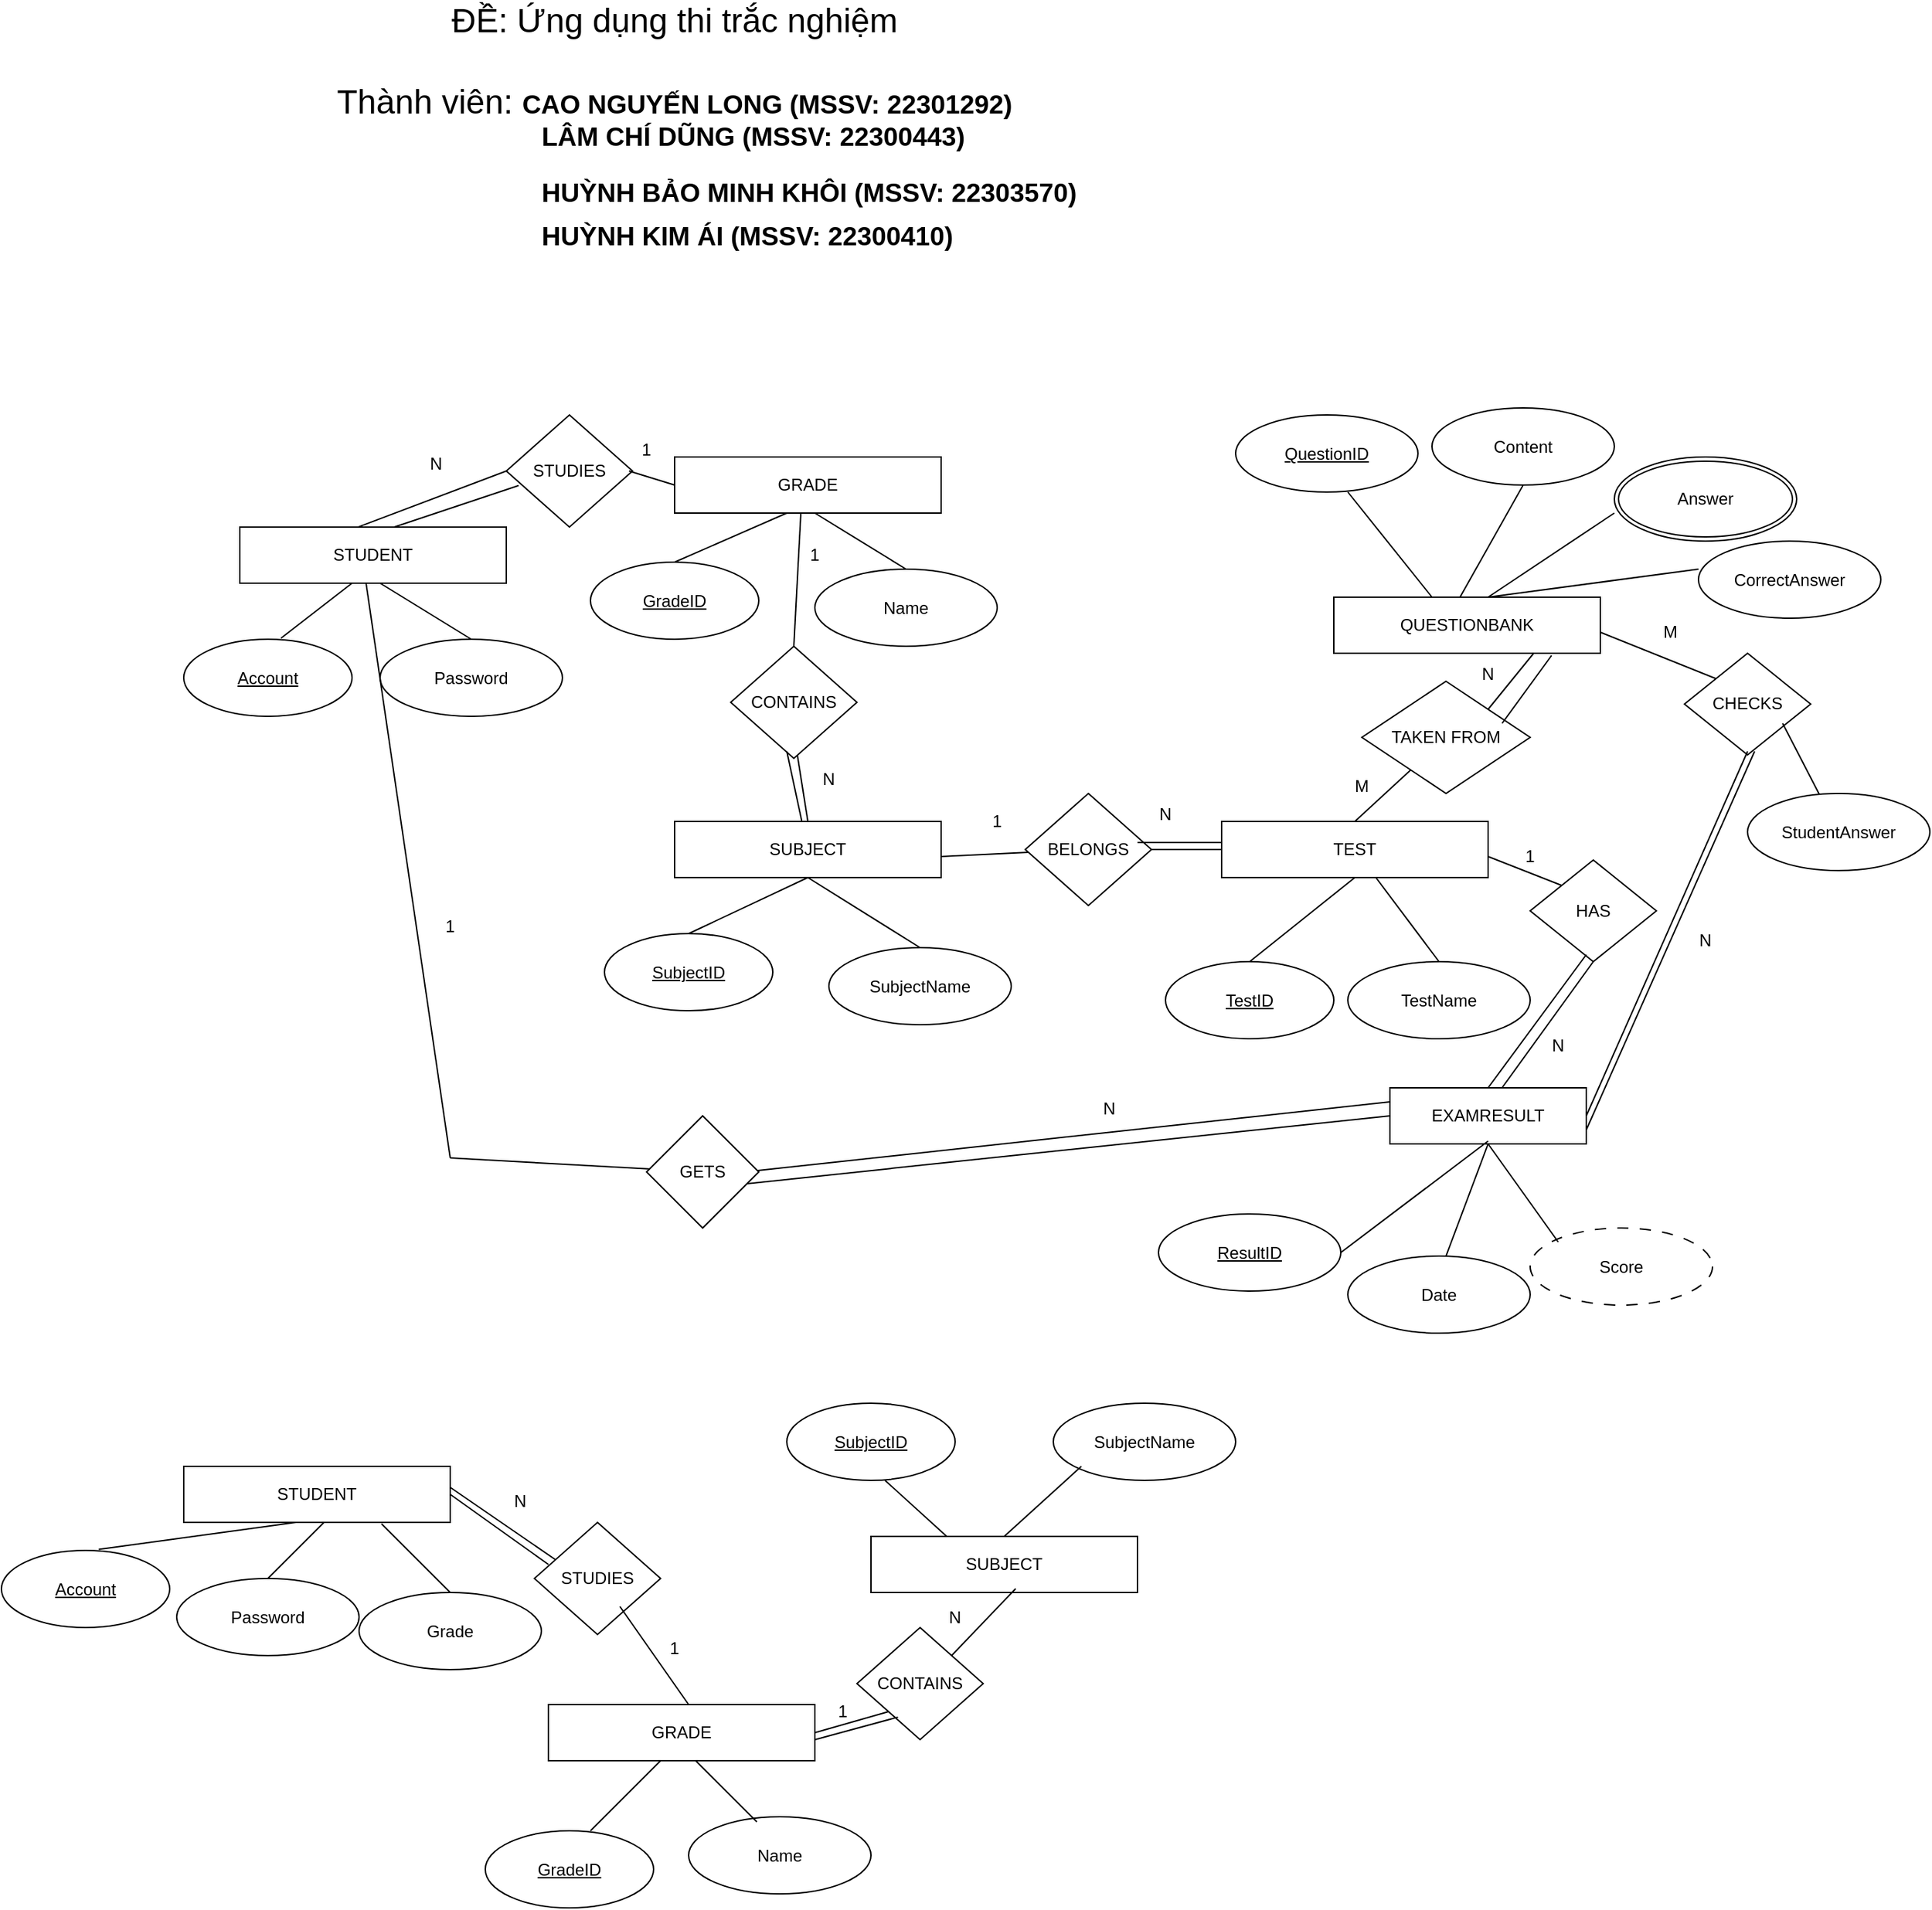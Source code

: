 <mxfile version="26.1.1">
  <diagram name="Page-1" id="QpKDqOSiUBuZpzBgQhZy">
    <mxGraphModel dx="841" dy="455" grid="1" gridSize="10" guides="1" tooltips="1" connect="1" arrows="1" fold="1" page="1" pageScale="1" pageWidth="850" pageHeight="1100" math="0" shadow="0">
      <root>
        <mxCell id="0" />
        <mxCell id="1" parent="0" />
        <mxCell id="HrR0BcFESYS-VwOvqmDG-79" value="STUDENT" style="rounded=0;whiteSpace=wrap;html=1;" parent="1" vertex="1">
          <mxGeometry x="200" y="470" width="190" height="40" as="geometry" />
        </mxCell>
        <mxCell id="HrR0BcFESYS-VwOvqmDG-80" value="Account" style="ellipse;whiteSpace=wrap;html=1;fontStyle=4" parent="1" vertex="1">
          <mxGeometry x="160" y="550" width="120" height="55" as="geometry" />
        </mxCell>
        <mxCell id="HrR0BcFESYS-VwOvqmDG-81" value="Password" style="ellipse;whiteSpace=wrap;html=1;" parent="1" vertex="1">
          <mxGeometry x="300" y="550" width="130" height="55" as="geometry" />
        </mxCell>
        <mxCell id="HrR0BcFESYS-VwOvqmDG-83" value="" style="endArrow=none;html=1;rounded=0;exitX=0.578;exitY=-0.014;exitDx=0;exitDy=0;exitPerimeter=0;" parent="1" source="HrR0BcFESYS-VwOvqmDG-80" edge="1">
          <mxGeometry width="50" height="50" relative="1" as="geometry">
            <mxPoint x="230" y="560" as="sourcePoint" />
            <mxPoint x="280" y="510" as="targetPoint" />
          </mxGeometry>
        </mxCell>
        <mxCell id="HrR0BcFESYS-VwOvqmDG-84" value="" style="endArrow=none;html=1;rounded=0;entryX=0.5;entryY=0;entryDx=0;entryDy=0;" parent="1" target="HrR0BcFESYS-VwOvqmDG-81" edge="1">
          <mxGeometry width="50" height="50" relative="1" as="geometry">
            <mxPoint x="300" y="510" as="sourcePoint" />
            <mxPoint x="360" y="540" as="targetPoint" />
          </mxGeometry>
        </mxCell>
        <mxCell id="HrR0BcFESYS-VwOvqmDG-85" value="SUBJECT" style="rounded=0;whiteSpace=wrap;html=1;" parent="1" vertex="1">
          <mxGeometry x="510" y="680" width="190" height="40" as="geometry" />
        </mxCell>
        <mxCell id="HrR0BcFESYS-VwOvqmDG-86" value="SubjectID" style="ellipse;whiteSpace=wrap;html=1;fontStyle=4" parent="1" vertex="1">
          <mxGeometry x="460" y="760" width="120" height="55" as="geometry" />
        </mxCell>
        <mxCell id="HrR0BcFESYS-VwOvqmDG-87" value="SubjectName" style="ellipse;whiteSpace=wrap;html=1;" parent="1" vertex="1">
          <mxGeometry x="620" y="770" width="130" height="55" as="geometry" />
        </mxCell>
        <mxCell id="HrR0BcFESYS-VwOvqmDG-90" value="GRADE" style="rounded=0;whiteSpace=wrap;html=1;" parent="1" vertex="1">
          <mxGeometry x="510" y="420" width="190" height="40" as="geometry" />
        </mxCell>
        <mxCell id="HrR0BcFESYS-VwOvqmDG-91" value="GradeID" style="ellipse;whiteSpace=wrap;html=1;fontStyle=4" parent="1" vertex="1">
          <mxGeometry x="450" y="495" width="120" height="55" as="geometry" />
        </mxCell>
        <mxCell id="HrR0BcFESYS-VwOvqmDG-93" value="Name" style="ellipse;whiteSpace=wrap;html=1;" parent="1" vertex="1">
          <mxGeometry x="610" y="500" width="130" height="55" as="geometry" />
        </mxCell>
        <mxCell id="HrR0BcFESYS-VwOvqmDG-94" value="QUESTIONBANK" style="rounded=0;whiteSpace=wrap;html=1;" parent="1" vertex="1">
          <mxGeometry x="980" y="520" width="190" height="40" as="geometry" />
        </mxCell>
        <mxCell id="HrR0BcFESYS-VwOvqmDG-95" value="" style="endArrow=none;html=1;rounded=0;exitX=0.5;exitY=0;exitDx=0;exitDy=0;" parent="1" source="HrR0BcFESYS-VwOvqmDG-91" edge="1">
          <mxGeometry width="50" height="50" relative="1" as="geometry">
            <mxPoint x="540" y="510" as="sourcePoint" />
            <mxPoint x="590" y="460" as="targetPoint" />
          </mxGeometry>
        </mxCell>
        <mxCell id="HrR0BcFESYS-VwOvqmDG-96" value="" style="endArrow=none;html=1;rounded=0;exitX=0.5;exitY=0;exitDx=0;exitDy=0;" parent="1" source="HrR0BcFESYS-VwOvqmDG-93" edge="1">
          <mxGeometry width="50" height="50" relative="1" as="geometry">
            <mxPoint x="560" y="510" as="sourcePoint" />
            <mxPoint x="610" y="460" as="targetPoint" />
          </mxGeometry>
        </mxCell>
        <mxCell id="HrR0BcFESYS-VwOvqmDG-98" value="STUDIES" style="rhombus;whiteSpace=wrap;html=1;" parent="1" vertex="1">
          <mxGeometry x="390" y="390" width="90" height="80" as="geometry" />
        </mxCell>
        <mxCell id="HrR0BcFESYS-VwOvqmDG-99" value="" style="endArrow=none;html=1;rounded=0;exitX=0.446;exitY=-0.004;exitDx=0;exitDy=0;exitPerimeter=0;" parent="1" source="HrR0BcFESYS-VwOvqmDG-79" edge="1">
          <mxGeometry width="50" height="50" relative="1" as="geometry">
            <mxPoint x="340" y="480" as="sourcePoint" />
            <mxPoint x="390" y="430" as="targetPoint" />
          </mxGeometry>
        </mxCell>
        <mxCell id="HrR0BcFESYS-VwOvqmDG-100" value="" style="endArrow=none;html=1;rounded=0;exitX=0.446;exitY=-0.004;exitDx=0;exitDy=0;exitPerimeter=0;entryX=0;entryY=0.5;entryDx=0;entryDy=0;" parent="1" target="HrR0BcFESYS-VwOvqmDG-90" edge="1">
          <mxGeometry width="50" height="50" relative="1" as="geometry">
            <mxPoint x="477.5" y="430" as="sourcePoint" />
            <mxPoint x="582.5" y="390" as="targetPoint" />
          </mxGeometry>
        </mxCell>
        <mxCell id="HrR0BcFESYS-VwOvqmDG-101" value="N" style="text;html=1;align=center;verticalAlign=middle;whiteSpace=wrap;rounded=0;" parent="1" vertex="1">
          <mxGeometry x="310" y="410" width="60" height="30" as="geometry" />
        </mxCell>
        <mxCell id="HrR0BcFESYS-VwOvqmDG-102" value="1" style="text;html=1;align=center;verticalAlign=middle;whiteSpace=wrap;rounded=0;" parent="1" vertex="1">
          <mxGeometry x="460" y="400" width="60" height="30" as="geometry" />
        </mxCell>
        <mxCell id="HrR0BcFESYS-VwOvqmDG-108" value="" style="endArrow=none;html=1;rounded=0;entryX=0.097;entryY=0.63;entryDx=0;entryDy=0;entryPerimeter=0;" parent="1" target="HrR0BcFESYS-VwOvqmDG-98" edge="1">
          <mxGeometry width="50" height="50" relative="1" as="geometry">
            <mxPoint x="310" y="470" as="sourcePoint" />
            <mxPoint x="360" y="420" as="targetPoint" />
          </mxGeometry>
        </mxCell>
        <mxCell id="HrR0BcFESYS-VwOvqmDG-109" value="" style="endArrow=none;html=1;rounded=0;exitX=0.5;exitY=0;exitDx=0;exitDy=0;entryX=0.5;entryY=1;entryDx=0;entryDy=0;" parent="1" source="HrR0BcFESYS-VwOvqmDG-86" target="HrR0BcFESYS-VwOvqmDG-85" edge="1">
          <mxGeometry width="50" height="50" relative="1" as="geometry">
            <mxPoint x="520" y="740" as="sourcePoint" />
            <mxPoint x="570" y="690" as="targetPoint" />
          </mxGeometry>
        </mxCell>
        <mxCell id="HrR0BcFESYS-VwOvqmDG-110" value="" style="endArrow=none;html=1;rounded=0;entryX=0.5;entryY=0;entryDx=0;entryDy=0;exitX=0.5;exitY=1;exitDx=0;exitDy=0;" parent="1" source="HrR0BcFESYS-VwOvqmDG-85" target="HrR0BcFESYS-VwOvqmDG-87" edge="1">
          <mxGeometry width="50" height="50" relative="1" as="geometry">
            <mxPoint x="610" y="700" as="sourcePoint" />
            <mxPoint x="690" y="645" as="targetPoint" />
          </mxGeometry>
        </mxCell>
        <mxCell id="HrR0BcFESYS-VwOvqmDG-111" value="CONTAINS" style="rhombus;whiteSpace=wrap;html=1;" parent="1" vertex="1">
          <mxGeometry x="550" y="555" width="90" height="80" as="geometry" />
        </mxCell>
        <mxCell id="HrR0BcFESYS-VwOvqmDG-112" value="" style="endArrow=none;html=1;rounded=0;exitX=0.5;exitY=0;exitDx=0;exitDy=0;" parent="1" source="HrR0BcFESYS-VwOvqmDG-111" edge="1">
          <mxGeometry width="50" height="50" relative="1" as="geometry">
            <mxPoint x="550" y="510" as="sourcePoint" />
            <mxPoint x="600" y="460" as="targetPoint" />
          </mxGeometry>
        </mxCell>
        <mxCell id="HrR0BcFESYS-VwOvqmDG-113" value="" style="endArrow=none;html=1;rounded=0;exitX=0.5;exitY=0;exitDx=0;exitDy=0;" parent="1" source="HrR0BcFESYS-VwOvqmDG-85" edge="1">
          <mxGeometry width="50" height="50" relative="1" as="geometry">
            <mxPoint x="592.5" y="727.5" as="sourcePoint" />
            <mxPoint x="597.5" y="632.5" as="targetPoint" />
          </mxGeometry>
        </mxCell>
        <mxCell id="HrR0BcFESYS-VwOvqmDG-114" value="1" style="text;html=1;align=center;verticalAlign=middle;whiteSpace=wrap;rounded=0;" parent="1" vertex="1">
          <mxGeometry x="580" y="475" width="60" height="30" as="geometry" />
        </mxCell>
        <mxCell id="HrR0BcFESYS-VwOvqmDG-115" value="N" style="text;html=1;align=center;verticalAlign=middle;whiteSpace=wrap;rounded=0;" parent="1" vertex="1">
          <mxGeometry x="590" y="635" width="60" height="30" as="geometry" />
        </mxCell>
        <mxCell id="HrR0BcFESYS-VwOvqmDG-117" value="TEST" style="rounded=0;whiteSpace=wrap;html=1;" parent="1" vertex="1">
          <mxGeometry x="900" y="680" width="190" height="40" as="geometry" />
        </mxCell>
        <mxCell id="HrR0BcFESYS-VwOvqmDG-118" value="TestID" style="ellipse;whiteSpace=wrap;html=1;fontStyle=4" parent="1" vertex="1">
          <mxGeometry x="860" y="780" width="120" height="55" as="geometry" />
        </mxCell>
        <mxCell id="HrR0BcFESYS-VwOvqmDG-120" value="TestName" style="ellipse;whiteSpace=wrap;html=1;" parent="1" vertex="1">
          <mxGeometry x="990" y="780" width="130" height="55" as="geometry" />
        </mxCell>
        <mxCell id="HrR0BcFESYS-VwOvqmDG-122" value="" style="endArrow=none;html=1;rounded=0;entryX=0.5;entryY=0;entryDx=0;entryDy=0;" parent="1" source="HrR0BcFESYS-VwOvqmDG-117" target="HrR0BcFESYS-VwOvqmDG-120" edge="1">
          <mxGeometry width="50" height="50" relative="1" as="geometry">
            <mxPoint x="960" y="710" as="sourcePoint" />
            <mxPoint x="1010" y="660" as="targetPoint" />
          </mxGeometry>
        </mxCell>
        <mxCell id="HrR0BcFESYS-VwOvqmDG-123" value="" style="endArrow=none;html=1;rounded=0;exitX=0.5;exitY=0;exitDx=0;exitDy=0;entryX=0.5;entryY=1;entryDx=0;entryDy=0;" parent="1" source="HrR0BcFESYS-VwOvqmDG-118" target="HrR0BcFESYS-VwOvqmDG-117" edge="1">
          <mxGeometry width="50" height="50" relative="1" as="geometry">
            <mxPoint x="930" y="755" as="sourcePoint" />
            <mxPoint x="980" y="730" as="targetPoint" />
          </mxGeometry>
        </mxCell>
        <mxCell id="HrR0BcFESYS-VwOvqmDG-124" value="BELONGS" style="rhombus;whiteSpace=wrap;html=1;" parent="1" vertex="1">
          <mxGeometry x="760" y="660" width="90" height="80" as="geometry" />
        </mxCell>
        <mxCell id="HrR0BcFESYS-VwOvqmDG-125" value="" style="endArrow=none;html=1;rounded=0;" parent="1" target="HrR0BcFESYS-VwOvqmDG-124" edge="1">
          <mxGeometry width="50" height="50" relative="1" as="geometry">
            <mxPoint x="700" y="705" as="sourcePoint" />
            <mxPoint x="750" y="655" as="targetPoint" />
          </mxGeometry>
        </mxCell>
        <mxCell id="HrR0BcFESYS-VwOvqmDG-126" value="" style="endArrow=none;html=1;rounded=0;entryX=0;entryY=0.5;entryDx=0;entryDy=0;" parent="1" target="HrR0BcFESYS-VwOvqmDG-117" edge="1">
          <mxGeometry width="50" height="50" relative="1" as="geometry">
            <mxPoint x="850" y="700" as="sourcePoint" />
            <mxPoint x="900" y="680" as="targetPoint" />
          </mxGeometry>
        </mxCell>
        <mxCell id="HrR0BcFESYS-VwOvqmDG-127" value="N" style="text;html=1;align=center;verticalAlign=middle;whiteSpace=wrap;rounded=0;" parent="1" vertex="1">
          <mxGeometry x="830" y="660" width="60" height="30" as="geometry" />
        </mxCell>
        <mxCell id="HrR0BcFESYS-VwOvqmDG-128" value="1" style="text;html=1;align=center;verticalAlign=middle;whiteSpace=wrap;rounded=0;" parent="1" vertex="1">
          <mxGeometry x="710" y="665" width="60" height="30" as="geometry" />
        </mxCell>
        <mxCell id="HrR0BcFESYS-VwOvqmDG-130" value="" style="endArrow=none;html=1;rounded=0;" parent="1" edge="1">
          <mxGeometry width="50" height="50" relative="1" as="geometry">
            <mxPoint x="840" y="695" as="sourcePoint" />
            <mxPoint x="900" y="695" as="targetPoint" />
          </mxGeometry>
        </mxCell>
        <mxCell id="HrR0BcFESYS-VwOvqmDG-131" value="" style="endArrow=none;html=1;rounded=0;" parent="1" edge="1">
          <mxGeometry width="50" height="50" relative="1" as="geometry">
            <mxPoint x="990" y="445" as="sourcePoint" />
            <mxPoint x="1050" y="520" as="targetPoint" />
          </mxGeometry>
        </mxCell>
        <mxCell id="HrR0BcFESYS-VwOvqmDG-132" value="QuestionID" style="ellipse;whiteSpace=wrap;html=1;fontStyle=4" parent="1" vertex="1">
          <mxGeometry x="910" y="390" width="130" height="55" as="geometry" />
        </mxCell>
        <mxCell id="HrR0BcFESYS-VwOvqmDG-133" value="" style="endArrow=none;html=1;rounded=0;entryX=0.5;entryY=1;entryDx=0;entryDy=0;" parent="1" target="HrR0BcFESYS-VwOvqmDG-134" edge="1">
          <mxGeometry width="50" height="50" relative="1" as="geometry">
            <mxPoint x="1070" y="520" as="sourcePoint" />
            <mxPoint x="1080" y="430" as="targetPoint" />
          </mxGeometry>
        </mxCell>
        <mxCell id="HrR0BcFESYS-VwOvqmDG-134" value="Content" style="ellipse;whiteSpace=wrap;html=1;" parent="1" vertex="1">
          <mxGeometry x="1050" y="385" width="130" height="55" as="geometry" />
        </mxCell>
        <mxCell id="HrR0BcFESYS-VwOvqmDG-135" value="" style="endArrow=none;html=1;rounded=0;" parent="1" edge="1">
          <mxGeometry width="50" height="50" relative="1" as="geometry">
            <mxPoint x="1090" y="520" as="sourcePoint" />
            <mxPoint x="1180" y="460" as="targetPoint" />
          </mxGeometry>
        </mxCell>
        <mxCell id="HrR0BcFESYS-VwOvqmDG-150" value="Answer" style="ellipse;shape=doubleEllipse;margin=3;whiteSpace=wrap;html=1;align=center;" parent="1" vertex="1">
          <mxGeometry x="1180" y="420" width="130" height="60" as="geometry" />
        </mxCell>
        <mxCell id="HrR0BcFESYS-VwOvqmDG-152" value="" style="endArrow=none;html=1;rounded=0;" parent="1" edge="1">
          <mxGeometry width="50" height="50" relative="1" as="geometry">
            <mxPoint x="1090" y="520" as="sourcePoint" />
            <mxPoint x="1240" y="500" as="targetPoint" />
          </mxGeometry>
        </mxCell>
        <mxCell id="HrR0BcFESYS-VwOvqmDG-153" value="CorrectAnswer" style="ellipse;whiteSpace=wrap;html=1;" parent="1" vertex="1">
          <mxGeometry x="1240" y="480" width="130" height="55" as="geometry" />
        </mxCell>
        <mxCell id="HrR0BcFESYS-VwOvqmDG-154" value="TAKEN FROM" style="rhombus;whiteSpace=wrap;html=1;" parent="1" vertex="1">
          <mxGeometry x="1000" y="580" width="120" height="80" as="geometry" />
        </mxCell>
        <mxCell id="HrR0BcFESYS-VwOvqmDG-157" value="" style="endArrow=none;html=1;rounded=0;exitX=0.5;exitY=0;exitDx=0;exitDy=0;" parent="1" source="HrR0BcFESYS-VwOvqmDG-117" target="HrR0BcFESYS-VwOvqmDG-154" edge="1">
          <mxGeometry width="50" height="50" relative="1" as="geometry">
            <mxPoint x="950" y="685" as="sourcePoint" />
            <mxPoint x="1000" y="635" as="targetPoint" />
          </mxGeometry>
        </mxCell>
        <mxCell id="HrR0BcFESYS-VwOvqmDG-159" value="" style="endArrow=none;html=1;rounded=0;entryX=0.75;entryY=1;entryDx=0;entryDy=0;" parent="1" target="HrR0BcFESYS-VwOvqmDG-94" edge="1">
          <mxGeometry width="50" height="50" relative="1" as="geometry">
            <mxPoint x="1090" y="600" as="sourcePoint" />
            <mxPoint x="1140" y="550" as="targetPoint" />
          </mxGeometry>
        </mxCell>
        <mxCell id="HrR0BcFESYS-VwOvqmDG-160" value="M" style="text;html=1;align=center;verticalAlign=middle;whiteSpace=wrap;rounded=0;" parent="1" vertex="1">
          <mxGeometry x="970" y="640" width="60" height="30" as="geometry" />
        </mxCell>
        <mxCell id="HrR0BcFESYS-VwOvqmDG-161" value="N" style="text;html=1;align=center;verticalAlign=middle;whiteSpace=wrap;rounded=0;" parent="1" vertex="1">
          <mxGeometry x="1060" y="560" width="60" height="30" as="geometry" />
        </mxCell>
        <mxCell id="HrR0BcFESYS-VwOvqmDG-162" value="" style="endArrow=none;html=1;rounded=0;entryX=0.817;entryY=1.041;entryDx=0;entryDy=0;entryPerimeter=0;" parent="1" target="HrR0BcFESYS-VwOvqmDG-94" edge="1">
          <mxGeometry width="50" height="50" relative="1" as="geometry">
            <mxPoint x="1100" y="610" as="sourcePoint" />
            <mxPoint x="1150" y="560" as="targetPoint" />
          </mxGeometry>
        </mxCell>
        <mxCell id="HrR0BcFESYS-VwOvqmDG-163" value="EXAMRESULT" style="rounded=0;whiteSpace=wrap;html=1;" parent="1" vertex="1">
          <mxGeometry x="1020" y="870" width="140" height="40" as="geometry" />
        </mxCell>
        <mxCell id="HrR0BcFESYS-VwOvqmDG-166" value="ResultID" style="ellipse;whiteSpace=wrap;html=1;fontStyle=4" parent="1" vertex="1">
          <mxGeometry x="855" y="960" width="130" height="55" as="geometry" />
        </mxCell>
        <mxCell id="HrR0BcFESYS-VwOvqmDG-167" value="Score" style="ellipse;whiteSpace=wrap;html=1;dashed=1;dashPattern=8 8;" parent="1" vertex="1">
          <mxGeometry x="1120" y="970" width="130" height="55" as="geometry" />
        </mxCell>
        <mxCell id="HrR0BcFESYS-VwOvqmDG-168" value="Date" style="ellipse;whiteSpace=wrap;html=1;" parent="1" vertex="1">
          <mxGeometry x="990" y="990" width="130" height="55" as="geometry" />
        </mxCell>
        <mxCell id="HrR0BcFESYS-VwOvqmDG-172" value="HAS" style="rhombus;whiteSpace=wrap;html=1;" parent="1" vertex="1">
          <mxGeometry x="1120" y="707.5" width="90" height="72.5" as="geometry" />
        </mxCell>
        <mxCell id="HrR0BcFESYS-VwOvqmDG-173" value="" style="endArrow=none;html=1;rounded=0;entryX=0;entryY=0;entryDx=0;entryDy=0;" parent="1" target="HrR0BcFESYS-VwOvqmDG-172" edge="1">
          <mxGeometry width="50" height="50" relative="1" as="geometry">
            <mxPoint x="1090" y="705" as="sourcePoint" />
            <mxPoint x="1130" y="655" as="targetPoint" />
          </mxGeometry>
        </mxCell>
        <mxCell id="HrR0BcFESYS-VwOvqmDG-176" value="N" style="text;html=1;align=center;verticalAlign=middle;whiteSpace=wrap;rounded=0;" parent="1" vertex="1">
          <mxGeometry x="1110" y="825" width="60" height="30" as="geometry" />
        </mxCell>
        <mxCell id="HrR0BcFESYS-VwOvqmDG-177" value="1" style="text;html=1;align=center;verticalAlign=middle;whiteSpace=wrap;rounded=0;" parent="1" vertex="1">
          <mxGeometry x="1090" y="690" width="60" height="30" as="geometry" />
        </mxCell>
        <mxCell id="HrR0BcFESYS-VwOvqmDG-179" value="CHECKS" style="rhombus;whiteSpace=wrap;html=1;" parent="1" vertex="1">
          <mxGeometry x="1230" y="560" width="90" height="72.5" as="geometry" />
        </mxCell>
        <mxCell id="HrR0BcFESYS-VwOvqmDG-180" value="" style="endArrow=none;html=1;rounded=0;entryX=0;entryY=0;entryDx=0;entryDy=0;" parent="1" target="HrR0BcFESYS-VwOvqmDG-179" edge="1">
          <mxGeometry width="50" height="50" relative="1" as="geometry">
            <mxPoint x="1170" y="545" as="sourcePoint" />
            <mxPoint x="1220" y="495" as="targetPoint" />
          </mxGeometry>
        </mxCell>
        <mxCell id="HrR0BcFESYS-VwOvqmDG-186" value="StudentAnswer" style="ellipse;whiteSpace=wrap;html=1;" parent="1" vertex="1">
          <mxGeometry x="1275" y="660" width="130" height="55" as="geometry" />
        </mxCell>
        <mxCell id="HrR0BcFESYS-VwOvqmDG-188" value="M" style="text;html=1;align=center;verticalAlign=middle;whiteSpace=wrap;rounded=0;" parent="1" vertex="1">
          <mxGeometry x="1190" y="530" width="60" height="30" as="geometry" />
        </mxCell>
        <mxCell id="HrR0BcFESYS-VwOvqmDG-192" value="" style="endArrow=none;html=1;rounded=0;" parent="1" edge="1">
          <mxGeometry width="50" height="50" relative="1" as="geometry">
            <mxPoint x="350" y="920" as="sourcePoint" />
            <mxPoint x="290" y="510" as="targetPoint" />
          </mxGeometry>
        </mxCell>
        <mxCell id="HrR0BcFESYS-VwOvqmDG-195" value="" style="endArrow=none;html=1;rounded=0;entryX=0;entryY=0.25;entryDx=0;entryDy=0;" parent="1" target="HrR0BcFESYS-VwOvqmDG-163" edge="1">
          <mxGeometry width="50" height="50" relative="1" as="geometry">
            <mxPoint x="560" y="930" as="sourcePoint" />
            <mxPoint x="1010" y="885" as="targetPoint" />
          </mxGeometry>
        </mxCell>
        <mxCell id="HrR0BcFESYS-VwOvqmDG-197" value="1" style="text;html=1;align=center;verticalAlign=middle;whiteSpace=wrap;rounded=0;" parent="1" vertex="1">
          <mxGeometry x="320" y="740" width="60" height="30" as="geometry" />
        </mxCell>
        <mxCell id="HrR0BcFESYS-VwOvqmDG-200" value="" style="endArrow=none;html=1;rounded=0;exitX=0.9;exitY=0.604;exitDx=0;exitDy=0;exitPerimeter=0;entryX=0;entryY=0.5;entryDx=0;entryDy=0;" parent="1" source="HrR0BcFESYS-VwOvqmDG-194" target="HrR0BcFESYS-VwOvqmDG-163" edge="1">
          <mxGeometry width="50" height="50" relative="1" as="geometry">
            <mxPoint x="570" y="940" as="sourcePoint" />
            <mxPoint x="990" y="900" as="targetPoint" />
          </mxGeometry>
        </mxCell>
        <mxCell id="HrR0BcFESYS-VwOvqmDG-203" value="" style="endArrow=none;html=1;rounded=0;" parent="1" source="HrR0BcFESYS-VwOvqmDG-85" edge="1">
          <mxGeometry width="50" height="50" relative="1" as="geometry">
            <mxPoint x="540" y="680" as="sourcePoint" />
            <mxPoint x="590" y="630" as="targetPoint" />
          </mxGeometry>
        </mxCell>
        <mxCell id="j5I0zyTk833O7Pouu77l-1" value="" style="endArrow=none;html=1;rounded=0;" parent="1" target="HrR0BcFESYS-VwOvqmDG-194" edge="1">
          <mxGeometry width="50" height="50" relative="1" as="geometry">
            <mxPoint x="350" y="920" as="sourcePoint" />
            <mxPoint x="810" y="940" as="targetPoint" />
          </mxGeometry>
        </mxCell>
        <mxCell id="HrR0BcFESYS-VwOvqmDG-194" value="GETS" style="rhombus;whiteSpace=wrap;html=1;" parent="1" vertex="1">
          <mxGeometry x="490" y="890" width="80" height="80" as="geometry" />
        </mxCell>
        <mxCell id="j5I0zyTk833O7Pouu77l-2" value="" style="endArrow=none;html=1;rounded=0;entryX=0.5;entryY=1;entryDx=0;entryDy=0;" parent="1" target="HrR0BcFESYS-VwOvqmDG-163" edge="1">
          <mxGeometry width="50" height="50" relative="1" as="geometry">
            <mxPoint x="1060" y="990" as="sourcePoint" />
            <mxPoint x="1100" y="920" as="targetPoint" />
          </mxGeometry>
        </mxCell>
        <mxCell id="j5I0zyTk833O7Pouu77l-4" value="" style="endArrow=none;html=1;rounded=0;entryX=0.5;entryY=1;entryDx=0;entryDy=0;" parent="1" target="HrR0BcFESYS-VwOvqmDG-163" edge="1">
          <mxGeometry width="50" height="50" relative="1" as="geometry">
            <mxPoint x="1140" y="980" as="sourcePoint" />
            <mxPoint x="1110" y="930" as="targetPoint" />
          </mxGeometry>
        </mxCell>
        <mxCell id="j5I0zyTk833O7Pouu77l-6" value="" style="endArrow=none;html=1;rounded=0;exitX=1;exitY=0.5;exitDx=0;exitDy=0;" parent="1" source="HrR0BcFESYS-VwOvqmDG-166" edge="1">
          <mxGeometry width="50" height="50" relative="1" as="geometry">
            <mxPoint x="1040" y="970" as="sourcePoint" />
            <mxPoint x="1090" y="908" as="targetPoint" />
          </mxGeometry>
        </mxCell>
        <mxCell id="j5I0zyTk833O7Pouu77l-9" value="N" style="text;html=1;align=center;verticalAlign=middle;whiteSpace=wrap;rounded=0;" parent="1" vertex="1">
          <mxGeometry x="790" y="870" width="60" height="30" as="geometry" />
        </mxCell>
        <mxCell id="j5I0zyTk833O7Pouu77l-12" value="" style="endArrow=none;html=1;rounded=0;" parent="1" source="HrR0BcFESYS-VwOvqmDG-186" edge="1">
          <mxGeometry width="50" height="50" relative="1" as="geometry">
            <mxPoint x="1250" y="660" as="sourcePoint" />
            <mxPoint x="1300" y="610" as="targetPoint" />
          </mxGeometry>
        </mxCell>
        <mxCell id="j5I0zyTk833O7Pouu77l-14" value="N" style="text;html=1;align=center;verticalAlign=middle;whiteSpace=wrap;rounded=0;" parent="1" vertex="1">
          <mxGeometry x="1215" y="750" width="60" height="30" as="geometry" />
        </mxCell>
        <mxCell id="j5I0zyTk833O7Pouu77l-15" value="" style="endArrow=none;html=1;rounded=0;exitX=0.5;exitY=0;exitDx=0;exitDy=0;" parent="1" source="HrR0BcFESYS-VwOvqmDG-163" edge="1">
          <mxGeometry width="50" height="50" relative="1" as="geometry">
            <mxPoint x="1110" y="825" as="sourcePoint" />
            <mxPoint x="1160" y="775" as="targetPoint" />
          </mxGeometry>
        </mxCell>
        <mxCell id="j5I0zyTk833O7Pouu77l-16" value="" style="endArrow=none;html=1;rounded=0;exitX=1;exitY=0.5;exitDx=0;exitDy=0;" parent="1" source="HrR0BcFESYS-VwOvqmDG-163" edge="1">
          <mxGeometry width="50" height="50" relative="1" as="geometry">
            <mxPoint x="1225" y="680" as="sourcePoint" />
            <mxPoint x="1275" y="630" as="targetPoint" />
          </mxGeometry>
        </mxCell>
        <mxCell id="96nuZqWLyQFvvAFgmkVc-1" value="" style="endArrow=none;html=1;rounded=0;exitX=0.571;exitY=0;exitDx=0;exitDy=0;exitPerimeter=0;" parent="1" source="HrR0BcFESYS-VwOvqmDG-163" edge="1">
          <mxGeometry width="50" height="50" relative="1" as="geometry">
            <mxPoint x="1115" y="825" as="sourcePoint" />
            <mxPoint x="1165" y="780" as="targetPoint" />
          </mxGeometry>
        </mxCell>
        <mxCell id="96nuZqWLyQFvvAFgmkVc-2" value="" style="endArrow=none;html=1;rounded=0;exitX=1;exitY=0.75;exitDx=0;exitDy=0;" parent="1" source="HrR0BcFESYS-VwOvqmDG-163" edge="1">
          <mxGeometry width="50" height="50" relative="1" as="geometry">
            <mxPoint x="1170" y="890" as="sourcePoint" />
            <mxPoint x="1280" y="630" as="targetPoint" />
          </mxGeometry>
        </mxCell>
        <mxCell id="XsiY14rDUSoAgatpaMwI-2" value="ĐỀ: Ứng dụng thi trắc nghiệm&lt;div&gt;&lt;br&gt;&lt;/div&gt;&lt;div&gt;Thành viên:&amp;nbsp;&lt;b style=&quot;font-family: Calibri, sans-serif; font-size: 11pt; text-align: start; background-color: transparent; color: light-dark(rgb(0, 0, 0), rgb(255, 255, 255));&quot;&gt;&lt;span style=&quot;font-size: 14pt; line-height: 21.467px;&quot; lang=&quot;VI&quot;&gt;CAO NGUYẾN LONG (MSSV: 22301292&lt;/span&gt;&lt;/b&gt;&lt;b style=&quot;font-family: Calibri, sans-serif; font-size: 11pt; text-align: start; background-color: transparent; color: light-dark(rgb(0, 0, 0), rgb(255, 255, 255));&quot;&gt;&lt;span style=&quot;font-size: 14pt; line-height: 21.467px;&quot;&gt;)&lt;/span&gt;&lt;/b&gt;&lt;/div&gt;&lt;p style=&quot;margin: 0cm 0cm 0cm 144pt; line-height: 15.693px; font-size: 11pt; font-family: Calibri, sans-serif; text-align: start;&quot; class=&quot;MsoListParagraphCxSpFirst&quot;&gt;&lt;b&gt;&lt;span style=&quot;font-size: 14pt; line-height: 19.973px;&quot; lang=&quot;VI&quot;&gt;LÂM CHÍ DŨNG (MSSV: 22300443)&lt;/span&gt;&lt;/b&gt;&lt;/p&gt;&lt;p style=&quot;margin: 0cm 0cm 0cm 144pt; line-height: 15.693px; font-size: 11pt; font-family: Calibri, sans-serif; text-align: start;&quot; class=&quot;MsoListParagraphCxSpMiddle&quot;&gt;&lt;b&gt;&lt;span style=&quot;font-size: 14pt; line-height: 19.973px;&quot; lang=&quot;VI&quot;&gt;&amp;nbsp;&lt;/span&gt;&lt;/b&gt;&lt;/p&gt;&lt;p style=&quot;margin: 0cm 0cm 8pt 144pt; line-height: 15.693px; font-size: 11pt; font-family: Calibri, sans-serif; text-align: start;&quot; class=&quot;MsoListParagraphCxSpLast&quot;&gt;&lt;b&gt;&lt;span style=&quot;font-size: 14pt; line-height: 19.973px;&quot; lang=&quot;VI&quot;&gt;HUỲNH BẢO MINH KHÔI (MSSV: 22303570)&lt;/span&gt;&lt;/b&gt;&lt;/p&gt;&lt;p style=&quot;margin: 0cm 0cm 10pt 144pt; line-height: 16.867px; font-size: 11pt; font-family: Calibri, sans-serif; text-align: start;&quot; class=&quot;MsoNormal&quot;&gt;&lt;b&gt;&lt;span style=&quot;font-size: 14pt; line-height: 21.467px;&quot; lang=&quot;VI&quot;&gt;HUỲNH KIM ÁI (MSSV: 22300410)&lt;/span&gt;&lt;/b&gt;&lt;b&gt;&lt;span style=&quot;font-size: 14pt; line-height: 21.467px;&quot;&gt;&lt;/span&gt;&lt;/b&gt;&lt;/p&gt;&lt;div&gt;&lt;br&gt;&lt;/div&gt;" style="text;html=1;align=center;verticalAlign=middle;whiteSpace=wrap;rounded=0;fontSize=24;" parent="1" vertex="1">
          <mxGeometry x="200" y="190" width="620" height="30" as="geometry" />
        </mxCell>
        <mxCell id="LgRRxezvo1CvMiwz1T7q-1" value="STUDENT" style="rounded=0;whiteSpace=wrap;html=1;" parent="1" vertex="1">
          <mxGeometry x="160" y="1140" width="190" height="40" as="geometry" />
        </mxCell>
        <mxCell id="LgRRxezvo1CvMiwz1T7q-2" value="SUBJECT" style="rounded=0;whiteSpace=wrap;html=1;" parent="1" vertex="1">
          <mxGeometry x="650" y="1190" width="190" height="40" as="geometry" />
        </mxCell>
        <mxCell id="LgRRxezvo1CvMiwz1T7q-4" value="" style="endArrow=none;html=1;rounded=0;" parent="1" edge="1">
          <mxGeometry width="50" height="50" relative="1" as="geometry">
            <mxPoint x="350" y="1155" as="sourcePoint" />
            <mxPoint x="430" y="1210" as="targetPoint" />
          </mxGeometry>
        </mxCell>
        <mxCell id="LgRRxezvo1CvMiwz1T7q-5" value="STUDIES" style="rhombus;whiteSpace=wrap;html=1;" parent="1" vertex="1">
          <mxGeometry x="410" y="1180" width="90" height="80" as="geometry" />
        </mxCell>
        <mxCell id="LgRRxezvo1CvMiwz1T7q-7" value="N" style="text;html=1;align=center;verticalAlign=middle;whiteSpace=wrap;rounded=0;" parent="1" vertex="1">
          <mxGeometry x="370" y="1150" width="60" height="30" as="geometry" />
        </mxCell>
        <mxCell id="LgRRxezvo1CvMiwz1T7q-9" value="Account" style="ellipse;whiteSpace=wrap;html=1;fontStyle=4" parent="1" vertex="1">
          <mxGeometry x="30" y="1200" width="120" height="55" as="geometry" />
        </mxCell>
        <mxCell id="LgRRxezvo1CvMiwz1T7q-10" value="Password" style="ellipse;whiteSpace=wrap;html=1;" parent="1" vertex="1">
          <mxGeometry x="155" y="1220" width="130" height="55" as="geometry" />
        </mxCell>
        <mxCell id="LgRRxezvo1CvMiwz1T7q-11" value="" style="endArrow=none;html=1;rounded=0;exitX=0.578;exitY=-0.014;exitDx=0;exitDy=0;exitPerimeter=0;" parent="1" source="LgRRxezvo1CvMiwz1T7q-9" edge="1">
          <mxGeometry width="50" height="50" relative="1" as="geometry">
            <mxPoint x="190" y="1230" as="sourcePoint" />
            <mxPoint x="240" y="1180" as="targetPoint" />
          </mxGeometry>
        </mxCell>
        <mxCell id="LgRRxezvo1CvMiwz1T7q-12" value="" style="endArrow=none;html=1;rounded=0;entryX=0.5;entryY=0;entryDx=0;entryDy=0;" parent="1" target="LgRRxezvo1CvMiwz1T7q-10" edge="1">
          <mxGeometry width="50" height="50" relative="1" as="geometry">
            <mxPoint x="260" y="1180" as="sourcePoint" />
            <mxPoint x="320" y="1210" as="targetPoint" />
          </mxGeometry>
        </mxCell>
        <mxCell id="LgRRxezvo1CvMiwz1T7q-13" value="SubjectID" style="ellipse;whiteSpace=wrap;html=1;fontStyle=4" parent="1" vertex="1">
          <mxGeometry x="590" y="1095" width="120" height="55" as="geometry" />
        </mxCell>
        <mxCell id="LgRRxezvo1CvMiwz1T7q-14" value="SubjectName" style="ellipse;whiteSpace=wrap;html=1;" parent="1" vertex="1">
          <mxGeometry x="780" y="1095" width="130" height="55" as="geometry" />
        </mxCell>
        <mxCell id="LgRRxezvo1CvMiwz1T7q-15" value="" style="endArrow=none;html=1;rounded=0;exitX=0.5;exitY=0;exitDx=0;exitDy=0;" parent="1" edge="1">
          <mxGeometry width="50" height="50" relative="1" as="geometry">
            <mxPoint x="660" y="1150" as="sourcePoint" />
            <mxPoint x="704" y="1190" as="targetPoint" />
          </mxGeometry>
        </mxCell>
        <mxCell id="LgRRxezvo1CvMiwz1T7q-16" value="" style="endArrow=none;html=1;rounded=0;exitX=0.5;exitY=0;exitDx=0;exitDy=0;" parent="1" source="LgRRxezvo1CvMiwz1T7q-2" edge="1">
          <mxGeometry width="50" height="50" relative="1" as="geometry">
            <mxPoint x="675" y="1170" as="sourcePoint" />
            <mxPoint x="800" y="1140" as="targetPoint" />
          </mxGeometry>
        </mxCell>
        <mxCell id="LgRRxezvo1CvMiwz1T7q-17" value="Grade" style="ellipse;whiteSpace=wrap;html=1;" parent="1" vertex="1">
          <mxGeometry x="285" y="1230" width="130" height="55" as="geometry" />
        </mxCell>
        <mxCell id="LgRRxezvo1CvMiwz1T7q-19" value="" style="endArrow=none;html=1;rounded=0;exitX=0.5;exitY=0;exitDx=0;exitDy=0;" parent="1" source="LgRRxezvo1CvMiwz1T7q-17" edge="1">
          <mxGeometry width="50" height="50" relative="1" as="geometry">
            <mxPoint x="200" y="1220" as="sourcePoint" />
            <mxPoint x="301" y="1181" as="targetPoint" />
          </mxGeometry>
        </mxCell>
        <mxCell id="LgRRxezvo1CvMiwz1T7q-21" value="" style="endArrow=none;html=1;rounded=0;" parent="1" edge="1">
          <mxGeometry width="50" height="50" relative="1" as="geometry">
            <mxPoint x="350" y="1160" as="sourcePoint" />
            <mxPoint x="420" y="1210" as="targetPoint" />
          </mxGeometry>
        </mxCell>
        <mxCell id="LgRRxezvo1CvMiwz1T7q-22" value="GRADE" style="rounded=0;whiteSpace=wrap;html=1;" parent="1" vertex="1">
          <mxGeometry x="420" y="1310" width="190" height="40" as="geometry" />
        </mxCell>
        <mxCell id="LgRRxezvo1CvMiwz1T7q-23" value="GradeID" style="ellipse;whiteSpace=wrap;html=1;fontStyle=4" parent="1" vertex="1">
          <mxGeometry x="375" y="1400" width="120" height="55" as="geometry" />
        </mxCell>
        <mxCell id="LgRRxezvo1CvMiwz1T7q-24" value="Name" style="ellipse;whiteSpace=wrap;html=1;" parent="1" vertex="1">
          <mxGeometry x="520" y="1390" width="130" height="55" as="geometry" />
        </mxCell>
        <mxCell id="LgRRxezvo1CvMiwz1T7q-26" value="1" style="text;html=1;align=center;verticalAlign=middle;whiteSpace=wrap;rounded=0;" parent="1" vertex="1">
          <mxGeometry x="480" y="1255" width="60" height="30" as="geometry" />
        </mxCell>
        <mxCell id="LgRRxezvo1CvMiwz1T7q-27" value="" style="endArrow=none;html=1;rounded=0;" parent="1" edge="1">
          <mxGeometry width="50" height="50" relative="1" as="geometry">
            <mxPoint x="520" y="1310" as="sourcePoint" />
            <mxPoint x="471" y="1240" as="targetPoint" />
          </mxGeometry>
        </mxCell>
        <mxCell id="LgRRxezvo1CvMiwz1T7q-28" value="" style="endArrow=none;html=1;rounded=0;" parent="1" edge="1">
          <mxGeometry width="50" height="50" relative="1" as="geometry">
            <mxPoint x="450" y="1400" as="sourcePoint" />
            <mxPoint x="500" y="1350" as="targetPoint" />
          </mxGeometry>
        </mxCell>
        <mxCell id="LgRRxezvo1CvMiwz1T7q-29" value="" style="endArrow=none;html=1;rounded=0;entryX=0.374;entryY=0.066;entryDx=0;entryDy=0;entryPerimeter=0;" parent="1" target="LgRRxezvo1CvMiwz1T7q-24" edge="1">
          <mxGeometry width="50" height="50" relative="1" as="geometry">
            <mxPoint x="525" y="1350" as="sourcePoint" />
            <mxPoint x="575" y="1300" as="targetPoint" />
          </mxGeometry>
        </mxCell>
        <mxCell id="LgRRxezvo1CvMiwz1T7q-30" value="CONTAINS" style="rhombus;whiteSpace=wrap;html=1;" parent="1" vertex="1">
          <mxGeometry x="640" y="1255" width="90" height="80" as="geometry" />
        </mxCell>
        <mxCell id="LgRRxezvo1CvMiwz1T7q-32" value="" style="endArrow=none;html=1;rounded=0;entryX=0;entryY=1;entryDx=0;entryDy=0;exitX=1;exitY=0.5;exitDx=0;exitDy=0;" parent="1" source="LgRRxezvo1CvMiwz1T7q-22" target="LgRRxezvo1CvMiwz1T7q-30" edge="1">
          <mxGeometry width="50" height="50" relative="1" as="geometry">
            <mxPoint x="610" y="1320" as="sourcePoint" />
            <mxPoint x="654" y="1364" as="targetPoint" />
          </mxGeometry>
        </mxCell>
        <mxCell id="LgRRxezvo1CvMiwz1T7q-33" value="" style="endArrow=none;html=1;rounded=0;entryX=0.325;entryY=0.799;entryDx=0;entryDy=0;entryPerimeter=0;" parent="1" target="LgRRxezvo1CvMiwz1T7q-30" edge="1">
          <mxGeometry width="50" height="50" relative="1" as="geometry">
            <mxPoint x="610" y="1335" as="sourcePoint" />
            <mxPoint x="650" y="1379" as="targetPoint" />
          </mxGeometry>
        </mxCell>
        <mxCell id="LgRRxezvo1CvMiwz1T7q-34" value="" style="endArrow=none;html=1;rounded=0;entryX=0.543;entryY=0.931;entryDx=0;entryDy=0;entryPerimeter=0;exitX=1;exitY=0;exitDx=0;exitDy=0;" parent="1" source="LgRRxezvo1CvMiwz1T7q-30" target="LgRRxezvo1CvMiwz1T7q-2" edge="1">
          <mxGeometry width="50" height="50" relative="1" as="geometry">
            <mxPoint x="710" y="1275" as="sourcePoint" />
            <mxPoint x="754" y="1319" as="targetPoint" />
          </mxGeometry>
        </mxCell>
        <mxCell id="LgRRxezvo1CvMiwz1T7q-35" value="N" style="text;html=1;align=center;verticalAlign=middle;whiteSpace=wrap;rounded=0;" parent="1" vertex="1">
          <mxGeometry x="680" y="1232.5" width="60" height="30" as="geometry" />
        </mxCell>
        <mxCell id="LgRRxezvo1CvMiwz1T7q-36" value="1" style="text;html=1;align=center;verticalAlign=middle;whiteSpace=wrap;rounded=0;" parent="1" vertex="1">
          <mxGeometry x="600" y="1300" width="60" height="30" as="geometry" />
        </mxCell>
      </root>
    </mxGraphModel>
  </diagram>
</mxfile>
